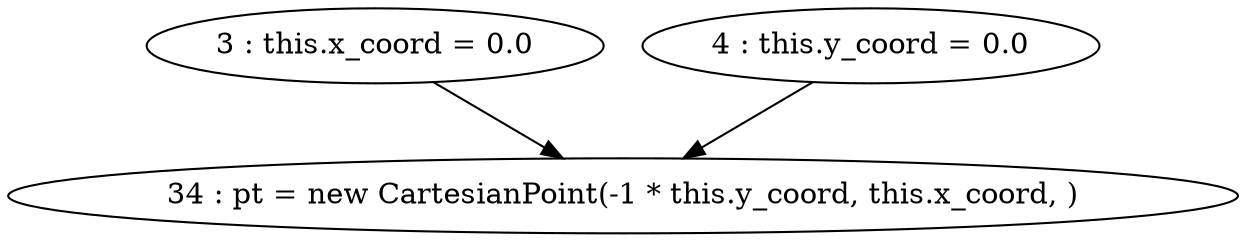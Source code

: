 digraph G {
"3 : this.x_coord = 0.0"
"3 : this.x_coord = 0.0" -> "34 : pt = new CartesianPoint(-1 * this.y_coord, this.x_coord, )"
"4 : this.y_coord = 0.0"
"4 : this.y_coord = 0.0" -> "34 : pt = new CartesianPoint(-1 * this.y_coord, this.x_coord, )"
"34 : pt = new CartesianPoint(-1 * this.y_coord, this.x_coord, )"
}